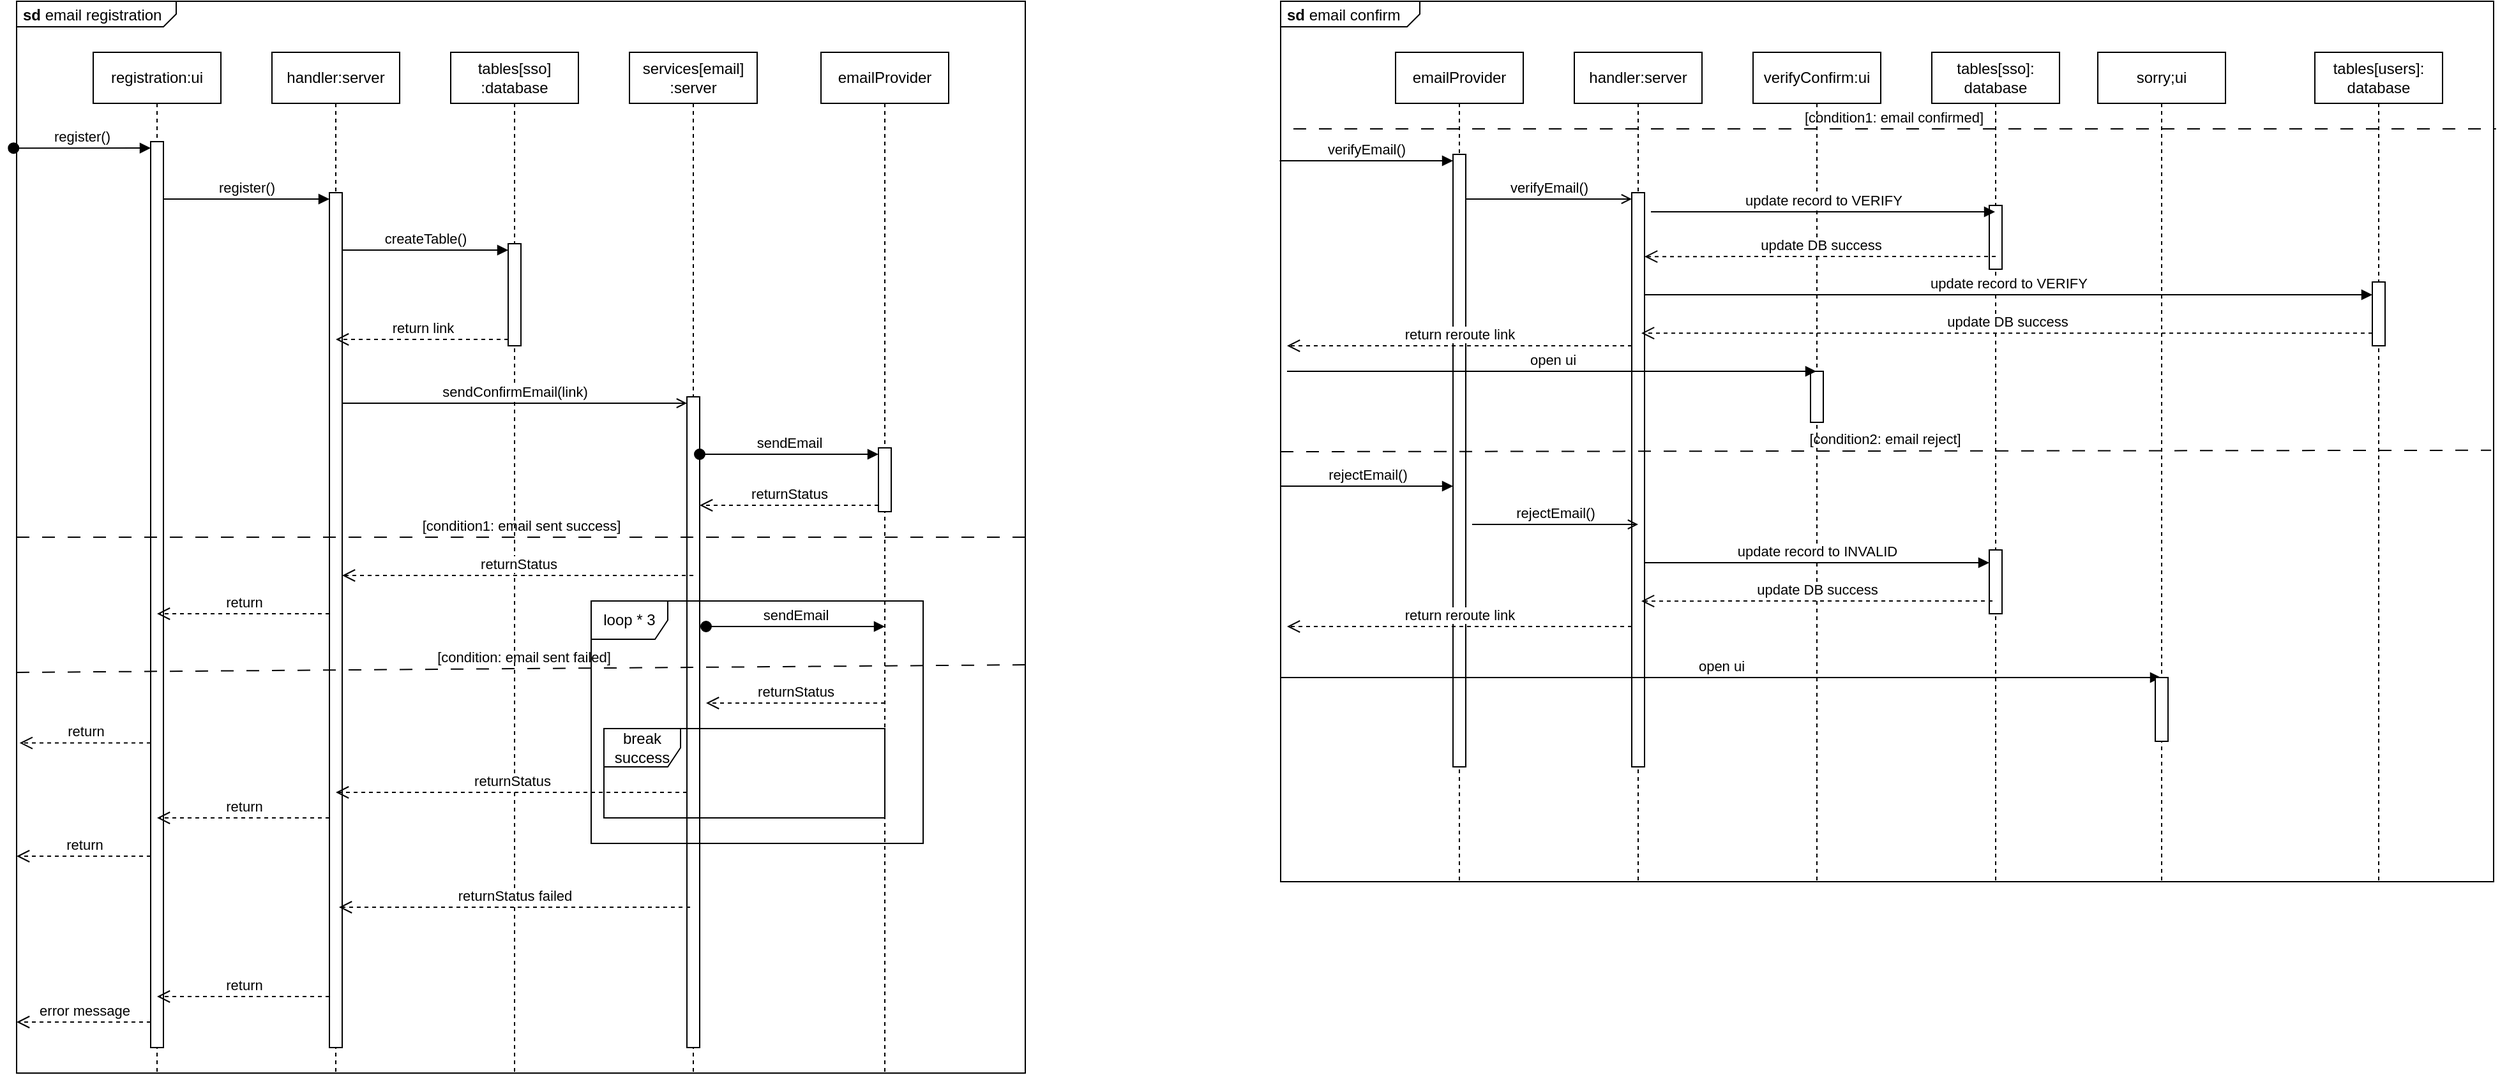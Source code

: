 <mxfile>
    <diagram id="2DvRrIcsLT8HdpuMgZa1" name="Page-1">
        <mxGraphModel dx="524" dy="779" grid="1" gridSize="10" guides="1" tooltips="1" connect="1" arrows="1" fold="1" page="1" pageScale="1" pageWidth="850" pageHeight="1100" math="0" shadow="0">
            <root>
                <mxCell id="0"/>
                <mxCell id="1" parent="0"/>
                <mxCell id="65" value="&lt;p style=&quot;margin:0px;margin-top:4px;margin-left:5px;text-align:left;&quot;&gt;&lt;b&gt;sd&lt;/b&gt;&amp;nbsp;email confirm&lt;/p&gt;" style="html=1;shape=mxgraph.sysml.package;overflow=fill;labelX=109.92;align=left;spacingLeft=5;verticalAlign=top;spacingTop=-3;" parent="1" vertex="1">
                    <mxGeometry x="1010" y="520" width="950" height="690" as="geometry"/>
                </mxCell>
                <mxCell id="22" value="&lt;p style=&quot;margin:0px;margin-top:4px;margin-left:5px;text-align:left;&quot;&gt;&lt;b&gt;sd&lt;/b&gt;&amp;nbsp;email registration&lt;/p&gt;" style="html=1;shape=mxgraph.sysml.package;overflow=fill;labelX=125;align=left;spacingLeft=5;verticalAlign=top;spacingTop=-3;" parent="1" vertex="1">
                    <mxGeometry x="20" y="520" width="790" height="840" as="geometry"/>
                </mxCell>
                <mxCell id="3" value="registration:ui" style="shape=umlLifeline;perimeter=lifelinePerimeter;whiteSpace=wrap;html=1;container=1;dropTarget=0;collapsible=0;recursiveResize=0;outlineConnect=0;portConstraint=eastwest;newEdgeStyle={&quot;curved&quot;:0,&quot;rounded&quot;:0};" parent="1" vertex="1">
                    <mxGeometry x="80" y="560" width="100" height="800" as="geometry"/>
                </mxCell>
                <mxCell id="4" value="" style="html=1;points=[[0,0,0,0,5],[0,1,0,0,-5],[1,0,0,0,5],[1,1,0,0,-5]];perimeter=orthogonalPerimeter;outlineConnect=0;targetShapes=umlLifeline;portConstraint=eastwest;newEdgeStyle={&quot;curved&quot;:0,&quot;rounded&quot;:0};" parent="3" vertex="1">
                    <mxGeometry x="45" y="70" width="10" height="710" as="geometry"/>
                </mxCell>
                <mxCell id="6" value="handler:server" style="shape=umlLifeline;perimeter=lifelinePerimeter;whiteSpace=wrap;html=1;container=1;dropTarget=0;collapsible=0;recursiveResize=0;outlineConnect=0;portConstraint=eastwest;newEdgeStyle={&quot;curved&quot;:0,&quot;rounded&quot;:0};" parent="1" vertex="1">
                    <mxGeometry x="220" y="560" width="100" height="800" as="geometry"/>
                </mxCell>
                <mxCell id="9" value="" style="html=1;points=[[0,0,0,0,5],[0,1,0,0,-5],[1,0,0,0,5],[1,1,0,0,-5]];perimeter=orthogonalPerimeter;outlineConnect=0;targetShapes=umlLifeline;portConstraint=eastwest;newEdgeStyle={&quot;curved&quot;:0,&quot;rounded&quot;:0};" parent="6" vertex="1">
                    <mxGeometry x="45" y="110" width="10" height="670" as="geometry"/>
                </mxCell>
                <mxCell id="10" value="register()" style="html=1;verticalAlign=bottom;endArrow=block;curved=0;rounded=0;entryX=0;entryY=0;entryDx=0;entryDy=5;" parent="1" source="4" target="9" edge="1">
                    <mxGeometry relative="1" as="geometry">
                        <mxPoint x="375" y="675" as="sourcePoint"/>
                    </mxGeometry>
                </mxCell>
                <mxCell id="12" value="services[email]&lt;div&gt;:server&lt;/div&gt;" style="shape=umlLifeline;perimeter=lifelinePerimeter;whiteSpace=wrap;html=1;container=1;dropTarget=0;collapsible=0;recursiveResize=0;outlineConnect=0;portConstraint=eastwest;newEdgeStyle={&quot;curved&quot;:0,&quot;rounded&quot;:0};" parent="1" vertex="1">
                    <mxGeometry x="500" y="560" width="100" height="800" as="geometry"/>
                </mxCell>
                <mxCell id="13" value="" style="html=1;points=[[0,0,0,0,5],[0,1,0,0,-5],[1,0,0,0,5],[1,1,0,0,-5]];perimeter=orthogonalPerimeter;outlineConnect=0;targetShapes=umlLifeline;portConstraint=eastwest;newEdgeStyle={&quot;curved&quot;:0,&quot;rounded&quot;:0};" parent="12" vertex="1">
                    <mxGeometry x="45" y="270" width="10" height="510" as="geometry"/>
                </mxCell>
                <mxCell id="16" value="tables[sso]&lt;div&gt;:database&lt;/div&gt;" style="shape=umlLifeline;perimeter=lifelinePerimeter;whiteSpace=wrap;html=1;container=1;dropTarget=0;collapsible=0;recursiveResize=0;outlineConnect=0;portConstraint=eastwest;newEdgeStyle={&quot;curved&quot;:0,&quot;rounded&quot;:0};" parent="1" vertex="1">
                    <mxGeometry x="360" y="560" width="100" height="800" as="geometry"/>
                </mxCell>
                <mxCell id="17" value="" style="html=1;points=[[0,0,0,0,5],[0,1,0,0,-5],[1,0,0,0,5],[1,1,0,0,-5]];perimeter=orthogonalPerimeter;outlineConnect=0;targetShapes=umlLifeline;portConstraint=eastwest;newEdgeStyle={&quot;curved&quot;:0,&quot;rounded&quot;:0};" parent="16" vertex="1">
                    <mxGeometry x="45" y="150" width="10" height="80" as="geometry"/>
                </mxCell>
                <mxCell id="18" value="createTable()" style="html=1;verticalAlign=bottom;endArrow=block;curved=0;rounded=0;entryX=0;entryY=0;entryDx=0;entryDy=5;" parent="1" source="9" target="17" edge="1">
                    <mxGeometry relative="1" as="geometry">
                        <mxPoint x="320" y="715" as="sourcePoint"/>
                    </mxGeometry>
                </mxCell>
                <mxCell id="19" value="return link" style="html=1;verticalAlign=bottom;endArrow=open;dashed=1;endSize=8;curved=0;rounded=0;exitX=0;exitY=1;exitDx=0;exitDy=-5;" parent="1" source="17" target="6" edge="1">
                    <mxGeometry relative="1" as="geometry">
                        <mxPoint x="320" y="785" as="targetPoint"/>
                    </mxGeometry>
                </mxCell>
                <mxCell id="14" value="sendConfirmEmail(link)" style="html=1;verticalAlign=bottom;endArrow=open;curved=0;rounded=0;entryX=0;entryY=0;entryDx=0;entryDy=5;endFill=0;" parent="1" source="9" target="13" edge="1">
                    <mxGeometry relative="1" as="geometry">
                        <mxPoint x="460" y="835" as="sourcePoint"/>
                    </mxGeometry>
                </mxCell>
                <mxCell id="23" value="emailProvider" style="shape=umlLifeline;perimeter=lifelinePerimeter;whiteSpace=wrap;html=1;container=1;dropTarget=0;collapsible=0;recursiveResize=0;outlineConnect=0;portConstraint=eastwest;newEdgeStyle={&quot;curved&quot;:0,&quot;rounded&quot;:0};" parent="1" vertex="1">
                    <mxGeometry x="650" y="560" width="100" height="800" as="geometry"/>
                </mxCell>
                <mxCell id="24" value="" style="html=1;points=[[0,0,0,0,5],[0,1,0,0,-5],[1,0,0,0,5],[1,1,0,0,-5]];perimeter=orthogonalPerimeter;outlineConnect=0;targetShapes=umlLifeline;portConstraint=eastwest;newEdgeStyle={&quot;curved&quot;:0,&quot;rounded&quot;:0};" parent="23" vertex="1">
                    <mxGeometry x="45" y="310" width="10" height="50" as="geometry"/>
                </mxCell>
                <mxCell id="25" value="sendEmail" style="html=1;verticalAlign=bottom;startArrow=oval;endArrow=block;startSize=8;curved=0;rounded=0;entryX=0;entryY=0;entryDx=0;entryDy=5;" parent="1" source="13" target="24" edge="1">
                    <mxGeometry relative="1" as="geometry">
                        <mxPoint x="625" y="655" as="sourcePoint"/>
                    </mxGeometry>
                </mxCell>
                <mxCell id="26" value="returnStatus" style="html=1;verticalAlign=bottom;endArrow=open;dashed=1;endSize=8;curved=0;rounded=0;exitX=0;exitY=1;exitDx=0;exitDy=-5;exitPerimeter=0;" parent="1" source="24" target="13" edge="1">
                    <mxGeometry relative="1" as="geometry">
                        <mxPoint x="690" y="910" as="sourcePoint"/>
                        <mxPoint x="620" y="910" as="targetPoint"/>
                    </mxGeometry>
                </mxCell>
                <mxCell id="27" value="[condition1: email sent success]" style="endArrow=none;startArrow=none;endFill=0;startFill=0;endSize=8;html=1;verticalAlign=bottom;dashed=1;labelBackgroundColor=none;dashPattern=10 10;entryX=1;entryY=0.5;entryDx=0;entryDy=0;entryPerimeter=0;" parent="1" target="22" edge="1">
                    <mxGeometry width="160" relative="1" as="geometry">
                        <mxPoint x="20" y="940" as="sourcePoint"/>
                        <mxPoint x="180" y="940" as="targetPoint"/>
                    </mxGeometry>
                </mxCell>
                <mxCell id="28" value="returnStatus" style="html=1;verticalAlign=bottom;endArrow=open;dashed=1;endSize=8;curved=0;rounded=0;exitX=0;exitY=1;exitDx=0;exitDy=-5;exitPerimeter=0;" parent="1" target="9" edge="1">
                    <mxGeometry relative="1" as="geometry">
                        <mxPoint x="550" y="970" as="sourcePoint"/>
                        <mxPoint x="410" y="970" as="targetPoint"/>
                    </mxGeometry>
                </mxCell>
                <mxCell id="29" value="return" style="html=1;verticalAlign=bottom;endArrow=open;dashed=1;endSize=8;curved=0;rounded=0;entryX=0.003;entryY=0.692;entryDx=0;entryDy=0;entryPerimeter=0;" parent="1" source="4" target="22" edge="1">
                    <mxGeometry relative="1" as="geometry">
                        <mxPoint x="-20" y="1020" as="targetPoint"/>
                        <mxPoint x="110" y="1020" as="sourcePoint"/>
                    </mxGeometry>
                </mxCell>
                <mxCell id="5" value="register()" style="html=1;verticalAlign=bottom;startArrow=oval;endArrow=block;startSize=8;curved=0;rounded=0;entryX=0;entryY=0;entryDx=0;entryDy=5;exitX=-0.003;exitY=0.137;exitDx=0;exitDy=0;exitPerimeter=0;" parent="1" source="22" target="4" edge="1">
                    <mxGeometry relative="1" as="geometry">
                        <mxPoint x="55" y="635" as="sourcePoint"/>
                    </mxGeometry>
                </mxCell>
                <mxCell id="30" value="[condition: email sent failed]" style="endArrow=none;startArrow=none;endFill=0;startFill=0;endSize=8;html=1;verticalAlign=bottom;dashed=1;labelBackgroundColor=none;dashPattern=10 10;entryX=1.005;entryY=0.575;entryDx=0;entryDy=0;entryPerimeter=0;" parent="1" edge="1">
                    <mxGeometry width="160" relative="1" as="geometry">
                        <mxPoint x="20" y="1046" as="sourcePoint"/>
                        <mxPoint x="814" y="1040" as="targetPoint"/>
                    </mxGeometry>
                </mxCell>
                <mxCell id="31" value="loop * 3" style="shape=umlFrame;whiteSpace=wrap;html=1;pointerEvents=0;" parent="1" vertex="1">
                    <mxGeometry x="470" y="990" width="260" height="190" as="geometry"/>
                </mxCell>
                <mxCell id="32" value="sendEmail" style="html=1;verticalAlign=bottom;startArrow=oval;endArrow=block;startSize=8;curved=0;rounded=0;entryX=0;entryY=0;entryDx=0;entryDy=5;" parent="1" edge="1">
                    <mxGeometry relative="1" as="geometry">
                        <mxPoint x="560" y="1010" as="sourcePoint"/>
                        <mxPoint x="700" y="1010" as="targetPoint"/>
                    </mxGeometry>
                </mxCell>
                <mxCell id="34" value="returnStatus" style="html=1;verticalAlign=bottom;endArrow=open;dashed=1;endSize=8;curved=0;rounded=0;exitX=0;exitY=1;exitDx=0;exitDy=-5;exitPerimeter=0;" parent="1" edge="1">
                    <mxGeometry relative="1" as="geometry">
                        <mxPoint x="700" y="1070" as="sourcePoint"/>
                        <mxPoint x="560" y="1070" as="targetPoint"/>
                    </mxGeometry>
                </mxCell>
                <mxCell id="36" value="break&lt;div&gt;success&lt;/div&gt;" style="shape=umlFrame;whiteSpace=wrap;html=1;pointerEvents=0;" parent="1" vertex="1">
                    <mxGeometry x="480" y="1090" width="220" height="70" as="geometry"/>
                </mxCell>
                <mxCell id="37" value="returnStatus" style="html=1;verticalAlign=bottom;endArrow=open;dashed=1;endSize=8;curved=0;rounded=0;exitX=0;exitY=1;exitDx=0;exitDy=-5;exitPerimeter=0;" parent="1" edge="1">
                    <mxGeometry relative="1" as="geometry">
                        <mxPoint x="545" y="1140" as="sourcePoint"/>
                        <mxPoint x="270" y="1140" as="targetPoint"/>
                    </mxGeometry>
                </mxCell>
                <mxCell id="38" value="return" style="html=1;verticalAlign=bottom;endArrow=open;dashed=1;endSize=8;curved=0;rounded=0;" parent="1" source="9" edge="1">
                    <mxGeometry relative="1" as="geometry">
                        <mxPoint x="130" y="1160" as="targetPoint"/>
                        <mxPoint x="260" y="1160" as="sourcePoint"/>
                    </mxGeometry>
                </mxCell>
                <mxCell id="40" value="return" style="html=1;verticalAlign=bottom;endArrow=open;dashed=1;endSize=8;curved=0;rounded=0;" parent="1" source="9" edge="1">
                    <mxGeometry relative="1" as="geometry">
                        <mxPoint x="130" y="1000" as="targetPoint"/>
                        <mxPoint x="260" y="1000" as="sourcePoint"/>
                    </mxGeometry>
                </mxCell>
                <mxCell id="41" value="return" style="html=1;verticalAlign=bottom;endArrow=open;dashed=1;endSize=8;curved=0;rounded=0;entryX=0.003;entryY=0.692;entryDx=0;entryDy=0;entryPerimeter=0;" parent="1" source="4" edge="1">
                    <mxGeometry relative="1" as="geometry">
                        <mxPoint x="20" y="1190" as="targetPoint"/>
                        <mxPoint x="123" y="1190" as="sourcePoint"/>
                    </mxGeometry>
                </mxCell>
                <mxCell id="42" value="returnStatus failed" style="html=1;verticalAlign=bottom;endArrow=open;dashed=1;endSize=8;curved=0;rounded=0;exitX=0;exitY=1;exitDx=0;exitDy=-5;exitPerimeter=0;" parent="1" edge="1">
                    <mxGeometry relative="1" as="geometry">
                        <mxPoint x="547.5" y="1230" as="sourcePoint"/>
                        <mxPoint x="272.5" y="1230" as="targetPoint"/>
                    </mxGeometry>
                </mxCell>
                <mxCell id="43" value="return" style="html=1;verticalAlign=bottom;endArrow=open;dashed=1;endSize=8;curved=0;rounded=0;" parent="1" source="9" edge="1">
                    <mxGeometry relative="1" as="geometry">
                        <mxPoint x="130" y="1300" as="targetPoint"/>
                        <mxPoint x="265" y="1300" as="sourcePoint"/>
                    </mxGeometry>
                </mxCell>
                <mxCell id="44" value="error message" style="html=1;verticalAlign=bottom;endArrow=open;dashed=1;endSize=8;curved=0;rounded=0;entryX=0.003;entryY=0.692;entryDx=0;entryDy=0;entryPerimeter=0;" parent="1" source="4" edge="1">
                    <mxGeometry relative="1" as="geometry">
                        <mxPoint x="20" y="1320" as="targetPoint"/>
                        <mxPoint x="125" y="1320" as="sourcePoint"/>
                    </mxGeometry>
                </mxCell>
                <mxCell id="47" value="emailProvider" style="shape=umlLifeline;perimeter=lifelinePerimeter;whiteSpace=wrap;html=1;container=1;dropTarget=0;collapsible=0;recursiveResize=0;outlineConnect=0;portConstraint=eastwest;newEdgeStyle={&quot;curved&quot;:0,&quot;rounded&quot;:0};" parent="1" vertex="1">
                    <mxGeometry x="1100" y="560" width="100" height="650" as="geometry"/>
                </mxCell>
                <mxCell id="48" value="" style="html=1;points=[[0,0,0,0,5],[0,1,0,0,-5],[1,0,0,0,5],[1,1,0,0,-5]];perimeter=orthogonalPerimeter;outlineConnect=0;targetShapes=umlLifeline;portConstraint=eastwest;newEdgeStyle={&quot;curved&quot;:0,&quot;rounded&quot;:0};" parent="47" vertex="1">
                    <mxGeometry x="45" y="80" width="10" height="480" as="geometry"/>
                </mxCell>
                <mxCell id="49" value="verifyEmail()" style="html=1;verticalAlign=bottom;endArrow=block;curved=0;rounded=0;entryX=0;entryY=0;entryDx=0;entryDy=5;entryPerimeter=0;" parent="1" target="48" edge="1">
                    <mxGeometry width="80" relative="1" as="geometry">
                        <mxPoint x="1009.25" y="645" as="sourcePoint"/>
                        <mxPoint x="1135" y="650" as="targetPoint"/>
                    </mxGeometry>
                </mxCell>
                <mxCell id="50" value="handler:server" style="shape=umlLifeline;perimeter=lifelinePerimeter;whiteSpace=wrap;html=1;container=1;dropTarget=0;collapsible=0;recursiveResize=0;outlineConnect=0;portConstraint=eastwest;newEdgeStyle={&quot;curved&quot;:0,&quot;rounded&quot;:0};" parent="1" vertex="1">
                    <mxGeometry x="1240" y="560" width="100" height="650" as="geometry"/>
                </mxCell>
                <mxCell id="51" value="" style="html=1;points=[[0,0,0,0,5],[0,1,0,0,-5],[1,0,0,0,5],[1,1,0,0,-5]];perimeter=orthogonalPerimeter;outlineConnect=0;targetShapes=umlLifeline;portConstraint=eastwest;newEdgeStyle={&quot;curved&quot;:0,&quot;rounded&quot;:0};" parent="50" vertex="1">
                    <mxGeometry x="45" y="110" width="10" height="450" as="geometry"/>
                </mxCell>
                <mxCell id="52" value="verifyEmail()" style="html=1;verticalAlign=bottom;endArrow=open;curved=0;rounded=0;entryX=0;entryY=0;entryDx=0;entryDy=5;entryPerimeter=0;endFill=0;" parent="1" source="48" target="51" edge="1">
                    <mxGeometry width="80" relative="1" as="geometry">
                        <mxPoint x="1170" y="690" as="sourcePoint"/>
                        <mxPoint x="1290" y="690" as="targetPoint"/>
                    </mxGeometry>
                </mxCell>
                <mxCell id="53" value="verifyConfirm:ui" style="shape=umlLifeline;perimeter=lifelinePerimeter;whiteSpace=wrap;html=1;container=1;dropTarget=0;collapsible=0;recursiveResize=0;outlineConnect=0;portConstraint=eastwest;newEdgeStyle={&quot;curved&quot;:0,&quot;rounded&quot;:0};" parent="1" vertex="1">
                    <mxGeometry x="1380" y="560" width="100" height="650" as="geometry"/>
                </mxCell>
                <mxCell id="61" value="" style="html=1;points=[[0,0,0,0,5],[0,1,0,0,-5],[1,0,0,0,5],[1,1,0,0,-5]];perimeter=orthogonalPerimeter;outlineConnect=0;targetShapes=umlLifeline;portConstraint=eastwest;newEdgeStyle={&quot;curved&quot;:0,&quot;rounded&quot;:0};" parent="53" vertex="1">
                    <mxGeometry x="45" y="250" width="10" height="40" as="geometry"/>
                </mxCell>
                <mxCell id="58" value="return reroute link" style="html=1;verticalAlign=bottom;endArrow=open;dashed=1;endSize=8;curved=0;rounded=0;" parent="1" edge="1">
                    <mxGeometry relative="1" as="geometry">
                        <mxPoint x="1285" y="790" as="sourcePoint"/>
                        <mxPoint x="1015" y="790" as="targetPoint"/>
                        <Array as="points">
                            <mxPoint x="1220" y="790"/>
                        </Array>
                    </mxGeometry>
                </mxCell>
                <mxCell id="59" value="open ui" style="html=1;verticalAlign=bottom;endArrow=block;curved=0;rounded=0;" parent="1" edge="1">
                    <mxGeometry width="80" relative="1" as="geometry">
                        <mxPoint x="1015" y="810" as="sourcePoint"/>
                        <mxPoint x="1429.5" y="810" as="targetPoint"/>
                    </mxGeometry>
                </mxCell>
                <mxCell id="60" value="tables[sso]:&lt;br&gt;database" style="shape=umlLifeline;perimeter=lifelinePerimeter;whiteSpace=wrap;html=1;container=1;dropTarget=0;collapsible=0;recursiveResize=0;outlineConnect=0;portConstraint=eastwest;newEdgeStyle={&quot;curved&quot;:0,&quot;rounded&quot;:0};" parent="1" vertex="1">
                    <mxGeometry x="1520" y="560" width="100" height="650" as="geometry"/>
                </mxCell>
                <mxCell id="70" value="" style="html=1;points=[[0,0,0,0,5],[0,1,0,0,-5],[1,0,0,0,5],[1,1,0,0,-5]];perimeter=orthogonalPerimeter;outlineConnect=0;targetShapes=umlLifeline;portConstraint=eastwest;newEdgeStyle={&quot;curved&quot;:0,&quot;rounded&quot;:0};" parent="60" vertex="1">
                    <mxGeometry x="45" y="120" width="10" height="50" as="geometry"/>
                </mxCell>
                <mxCell id="71" value="" style="html=1;points=[[0,0,0,0,5],[0,1,0,0,-5],[1,0,0,0,5],[1,1,0,0,-5]];perimeter=orthogonalPerimeter;outlineConnect=0;targetShapes=umlLifeline;portConstraint=eastwest;newEdgeStyle={&quot;curved&quot;:0,&quot;rounded&quot;:0};" parent="60" vertex="1">
                    <mxGeometry x="45" y="390" width="10" height="50" as="geometry"/>
                </mxCell>
                <mxCell id="62" value="update record to VERIFY" style="html=1;verticalAlign=bottom;endArrow=block;curved=0;rounded=0;endFill=1;" parent="1" target="60" edge="1">
                    <mxGeometry width="80" relative="1" as="geometry">
                        <mxPoint x="1300" y="685" as="sourcePoint"/>
                        <mxPoint x="1430" y="685" as="targetPoint"/>
                    </mxGeometry>
                </mxCell>
                <mxCell id="63" value="update DB success" style="html=1;verticalAlign=bottom;endArrow=open;dashed=1;endSize=8;curved=0;rounded=0;" parent="1" edge="1">
                    <mxGeometry relative="1" as="geometry">
                        <mxPoint x="1570" y="720" as="sourcePoint"/>
                        <mxPoint x="1295" y="720.08" as="targetPoint"/>
                    </mxGeometry>
                </mxCell>
                <mxCell id="66" value="[condition1: email confirmed]" style="endArrow=none;startArrow=none;endFill=0;startFill=0;endSize=8;html=1;verticalAlign=bottom;dashed=1;labelBackgroundColor=none;dashPattern=10 10;entryX=1.002;entryY=0.145;entryDx=0;entryDy=0;entryPerimeter=0;" parent="1" target="65" edge="1">
                    <mxGeometry x="-0.001" width="160" relative="1" as="geometry">
                        <mxPoint x="1020" y="620" as="sourcePoint"/>
                        <mxPoint x="1790.0" y="620.0" as="targetPoint"/>
                        <mxPoint as="offset"/>
                    </mxGeometry>
                </mxCell>
                <mxCell id="67" value="[condition2: email reject]" style="endArrow=none;startArrow=none;endFill=0;startFill=0;endSize=8;html=1;verticalAlign=bottom;dashed=1;labelBackgroundColor=none;dashPattern=10 10;entryX=0.998;entryY=0.51;entryDx=0;entryDy=0;entryPerimeter=0;" parent="1" edge="1" target="65">
                    <mxGeometry x="-0.001" width="160" relative="1" as="geometry">
                        <mxPoint x="1010" y="873" as="sourcePoint"/>
                        <mxPoint x="1983.09" y="870" as="targetPoint"/>
                        <mxPoint as="offset"/>
                    </mxGeometry>
                </mxCell>
                <mxCell id="68" value="rejectEmail()" style="html=1;verticalAlign=bottom;endArrow=block;curved=0;rounded=0;entryX=0;entryY=0;entryDx=0;entryDy=5;entryPerimeter=0;" parent="1" edge="1">
                    <mxGeometry width="80" relative="1" as="geometry">
                        <mxPoint x="1010" y="900" as="sourcePoint"/>
                        <mxPoint x="1145" y="900" as="targetPoint"/>
                    </mxGeometry>
                </mxCell>
                <mxCell id="69" value="rejectEmail()" style="html=1;verticalAlign=bottom;endArrow=open;curved=0;rounded=0;entryX=0;entryY=0;entryDx=0;entryDy=5;entryPerimeter=0;endFill=0;" parent="1" edge="1">
                    <mxGeometry width="80" relative="1" as="geometry">
                        <mxPoint x="1160" y="930" as="sourcePoint"/>
                        <mxPoint x="1290" y="930" as="targetPoint"/>
                    </mxGeometry>
                </mxCell>
                <mxCell id="72" value="update record to INVALID" style="html=1;verticalAlign=bottom;endArrow=block;curved=0;rounded=0;endFill=1;" parent="1" edge="1">
                    <mxGeometry width="80" relative="1" as="geometry">
                        <mxPoint x="1295" y="960" as="sourcePoint"/>
                        <mxPoint x="1565" y="960" as="targetPoint"/>
                    </mxGeometry>
                </mxCell>
                <mxCell id="73" value="update DB success" style="html=1;verticalAlign=bottom;endArrow=open;dashed=1;endSize=8;curved=0;rounded=0;" parent="1" edge="1">
                    <mxGeometry relative="1" as="geometry">
                        <mxPoint x="1567.5" y="990" as="sourcePoint"/>
                        <mxPoint x="1292.5" y="990.08" as="targetPoint"/>
                    </mxGeometry>
                </mxCell>
                <mxCell id="74" value="return reroute link" style="html=1;verticalAlign=bottom;endArrow=open;dashed=1;endSize=8;curved=0;rounded=0;" parent="1" edge="1">
                    <mxGeometry relative="1" as="geometry">
                        <mxPoint x="1285" y="1010" as="sourcePoint"/>
                        <mxPoint x="1015" y="1010" as="targetPoint"/>
                        <Array as="points">
                            <mxPoint x="1220" y="1010"/>
                        </Array>
                    </mxGeometry>
                </mxCell>
                <mxCell id="75" value="open ui" style="html=1;verticalAlign=bottom;endArrow=block;curved=0;rounded=0;" parent="1" target="76" edge="1">
                    <mxGeometry width="80" relative="1" as="geometry">
                        <mxPoint x="1010" y="1050" as="sourcePoint"/>
                        <mxPoint x="1424.5" y="1050" as="targetPoint"/>
                    </mxGeometry>
                </mxCell>
                <mxCell id="76" value="sorry;ui" style="shape=umlLifeline;perimeter=lifelinePerimeter;whiteSpace=wrap;html=1;container=1;dropTarget=0;collapsible=0;recursiveResize=0;outlineConnect=0;portConstraint=eastwest;newEdgeStyle={&quot;curved&quot;:0,&quot;rounded&quot;:0};" parent="1" vertex="1">
                    <mxGeometry x="1650" y="560" width="100" height="650" as="geometry"/>
                </mxCell>
                <mxCell id="78" value="" style="html=1;points=[[0,0,0,0,5],[0,1,0,0,-5],[1,0,0,0,5],[1,1,0,0,-5]];perimeter=orthogonalPerimeter;outlineConnect=0;targetShapes=umlLifeline;portConstraint=eastwest;newEdgeStyle={&quot;curved&quot;:0,&quot;rounded&quot;:0};" parent="76" vertex="1">
                    <mxGeometry x="45" y="490" width="10" height="50" as="geometry"/>
                </mxCell>
                <mxCell id="79" value="tables[users]:&lt;br&gt;database" style="shape=umlLifeline;perimeter=lifelinePerimeter;whiteSpace=wrap;html=1;container=1;dropTarget=0;collapsible=0;recursiveResize=0;outlineConnect=0;portConstraint=eastwest;newEdgeStyle={&quot;curved&quot;:0,&quot;rounded&quot;:0};" parent="1" vertex="1">
                    <mxGeometry x="1820" y="560" width="100" height="650" as="geometry"/>
                </mxCell>
                <mxCell id="80" value="" style="html=1;points=[[0,0,0,0,5],[0,1,0,0,-5],[1,0,0,0,5],[1,1,0,0,-5]];perimeter=orthogonalPerimeter;outlineConnect=0;targetShapes=umlLifeline;portConstraint=eastwest;newEdgeStyle={&quot;curved&quot;:0,&quot;rounded&quot;:0};" parent="79" vertex="1">
                    <mxGeometry x="45" y="180" width="10" height="50" as="geometry"/>
                </mxCell>
                <mxCell id="82" value="update record to VERIFY" style="html=1;verticalAlign=bottom;endArrow=block;curved=0;rounded=0;endFill=1;" parent="1" target="80" edge="1">
                    <mxGeometry width="80" relative="1" as="geometry">
                        <mxPoint x="1295" y="750" as="sourcePoint"/>
                        <mxPoint x="1565" y="750" as="targetPoint"/>
                    </mxGeometry>
                </mxCell>
                <mxCell id="83" value="update DB success" style="html=1;verticalAlign=bottom;endArrow=open;dashed=1;endSize=8;curved=0;rounded=0;" parent="1" source="80" edge="1">
                    <mxGeometry relative="1" as="geometry">
                        <mxPoint x="1567.5" y="780" as="sourcePoint"/>
                        <mxPoint x="1292.5" y="780.08" as="targetPoint"/>
                    </mxGeometry>
                </mxCell>
            </root>
        </mxGraphModel>
    </diagram>
</mxfile>